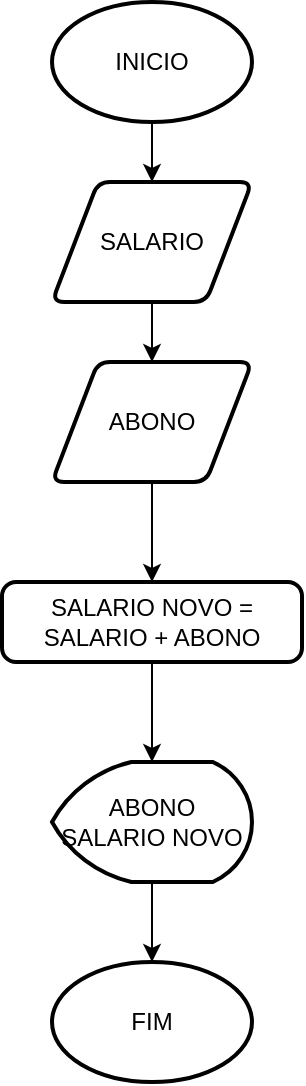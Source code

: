 <mxfile version="26.0.10">
  <diagram name="Page-1" id="0YMlWPUaSXpWx9LEiFo_">
    <mxGraphModel dx="1050" dy="557" grid="1" gridSize="10" guides="1" tooltips="1" connect="1" arrows="1" fold="1" page="1" pageScale="1" pageWidth="827" pageHeight="1169" math="0" shadow="0">
      <root>
        <mxCell id="0" />
        <mxCell id="1" parent="0" />
        <mxCell id="ImTWSEPogcsz02FOuAvK-7" value="" style="edgeStyle=orthogonalEdgeStyle;rounded=0;orthogonalLoop=1;jettySize=auto;html=1;" edge="1" parent="1" source="ImTWSEPogcsz02FOuAvK-1" target="ImTWSEPogcsz02FOuAvK-3">
          <mxGeometry relative="1" as="geometry" />
        </mxCell>
        <mxCell id="ImTWSEPogcsz02FOuAvK-1" value="INICIO" style="strokeWidth=2;html=1;shape=mxgraph.flowchart.start_1;whiteSpace=wrap;" vertex="1" parent="1">
          <mxGeometry x="364" y="20" width="100" height="60" as="geometry" />
        </mxCell>
        <mxCell id="ImTWSEPogcsz02FOuAvK-2" value="FIM" style="strokeWidth=2;html=1;shape=mxgraph.flowchart.start_1;whiteSpace=wrap;" vertex="1" parent="1">
          <mxGeometry x="364" y="500" width="100" height="60" as="geometry" />
        </mxCell>
        <mxCell id="ImTWSEPogcsz02FOuAvK-8" value="" style="edgeStyle=orthogonalEdgeStyle;rounded=0;orthogonalLoop=1;jettySize=auto;html=1;" edge="1" parent="1" source="ImTWSEPogcsz02FOuAvK-3" target="ImTWSEPogcsz02FOuAvK-4">
          <mxGeometry relative="1" as="geometry" />
        </mxCell>
        <mxCell id="ImTWSEPogcsz02FOuAvK-3" value="SALARIO" style="shape=parallelogram;html=1;strokeWidth=2;perimeter=parallelogramPerimeter;whiteSpace=wrap;rounded=1;arcSize=12;size=0.23;" vertex="1" parent="1">
          <mxGeometry x="364" y="110" width="100" height="60" as="geometry" />
        </mxCell>
        <mxCell id="ImTWSEPogcsz02FOuAvK-9" value="" style="edgeStyle=orthogonalEdgeStyle;rounded=0;orthogonalLoop=1;jettySize=auto;html=1;" edge="1" parent="1" source="ImTWSEPogcsz02FOuAvK-4" target="ImTWSEPogcsz02FOuAvK-5">
          <mxGeometry relative="1" as="geometry" />
        </mxCell>
        <mxCell id="ImTWSEPogcsz02FOuAvK-4" value="ABONO" style="shape=parallelogram;html=1;strokeWidth=2;perimeter=parallelogramPerimeter;whiteSpace=wrap;rounded=1;arcSize=12;size=0.23;" vertex="1" parent="1">
          <mxGeometry x="364" y="200" width="100" height="60" as="geometry" />
        </mxCell>
        <mxCell id="ImTWSEPogcsz02FOuAvK-10" value="" style="edgeStyle=orthogonalEdgeStyle;rounded=0;orthogonalLoop=1;jettySize=auto;html=1;" edge="1" parent="1" source="ImTWSEPogcsz02FOuAvK-5" target="ImTWSEPogcsz02FOuAvK-6">
          <mxGeometry relative="1" as="geometry" />
        </mxCell>
        <mxCell id="ImTWSEPogcsz02FOuAvK-5" value="SALARIO NOVO = SALARIO + ABONO" style="rounded=1;whiteSpace=wrap;html=1;absoluteArcSize=1;arcSize=14;strokeWidth=2;" vertex="1" parent="1">
          <mxGeometry x="339" y="310" width="150" height="40" as="geometry" />
        </mxCell>
        <mxCell id="ImTWSEPogcsz02FOuAvK-11" value="" style="edgeStyle=orthogonalEdgeStyle;rounded=0;orthogonalLoop=1;jettySize=auto;html=1;" edge="1" parent="1" source="ImTWSEPogcsz02FOuAvK-6" target="ImTWSEPogcsz02FOuAvK-2">
          <mxGeometry relative="1" as="geometry" />
        </mxCell>
        <mxCell id="ImTWSEPogcsz02FOuAvK-6" value="ABONO&lt;div&gt;SALARIO NOVO&lt;/div&gt;" style="strokeWidth=2;html=1;shape=mxgraph.flowchart.display;whiteSpace=wrap;" vertex="1" parent="1">
          <mxGeometry x="364" y="400" width="100" height="60" as="geometry" />
        </mxCell>
      </root>
    </mxGraphModel>
  </diagram>
</mxfile>
